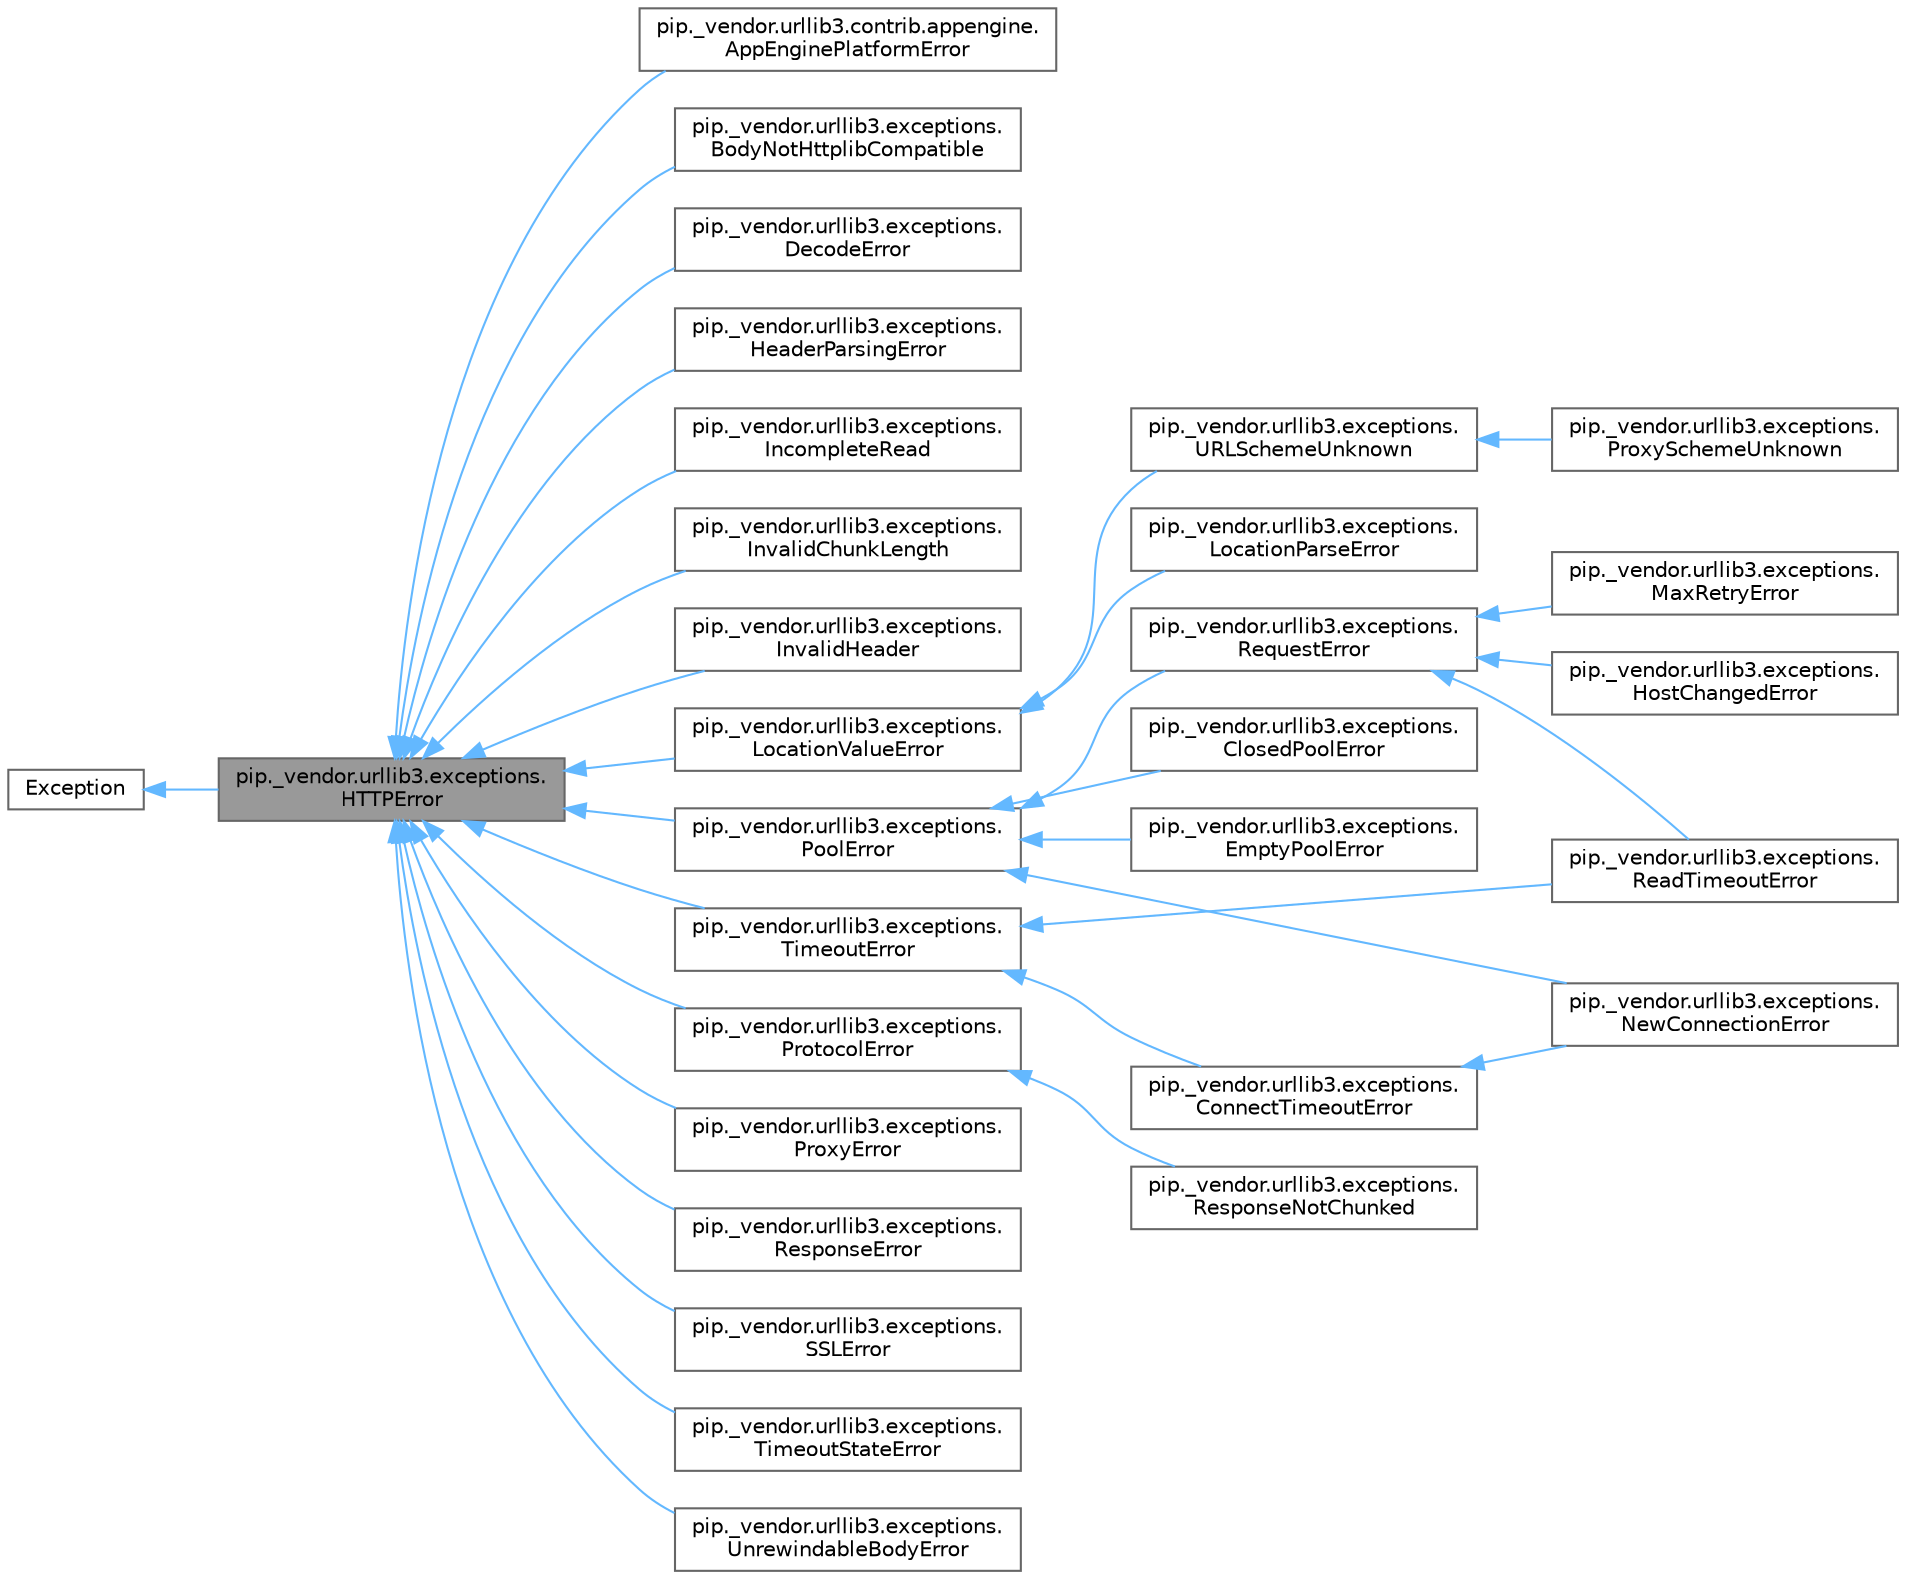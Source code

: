 digraph "pip._vendor.urllib3.exceptions.HTTPError"
{
 // LATEX_PDF_SIZE
  bgcolor="transparent";
  edge [fontname=Helvetica,fontsize=10,labelfontname=Helvetica,labelfontsize=10];
  node [fontname=Helvetica,fontsize=10,shape=box,height=0.2,width=0.4];
  rankdir="LR";
  Node1 [id="Node000001",label="pip._vendor.urllib3.exceptions.\lHTTPError",height=0.2,width=0.4,color="gray40", fillcolor="grey60", style="filled", fontcolor="black",tooltip=" "];
  Node2 -> Node1 [id="edge1_Node000001_Node000002",dir="back",color="steelblue1",style="solid",tooltip=" "];
  Node2 [id="Node000002",label="Exception",height=0.2,width=0.4,color="gray40", fillcolor="white", style="filled",tooltip=" "];
  Node1 -> Node3 [id="edge2_Node000001_Node000003",dir="back",color="steelblue1",style="solid",tooltip=" "];
  Node3 [id="Node000003",label="pip._vendor.urllib3.contrib.appengine.\lAppEnginePlatformError",height=0.2,width=0.4,color="gray40", fillcolor="white", style="filled",URL="$classpip_1_1__vendor_1_1urllib3_1_1contrib_1_1appengine_1_1_app_engine_platform_error.html",tooltip=" "];
  Node1 -> Node4 [id="edge3_Node000001_Node000004",dir="back",color="steelblue1",style="solid",tooltip=" "];
  Node4 [id="Node000004",label="pip._vendor.urllib3.exceptions.\lBodyNotHttplibCompatible",height=0.2,width=0.4,color="gray40", fillcolor="white", style="filled",URL="$classpip_1_1__vendor_1_1urllib3_1_1exceptions_1_1_body_not_httplib_compatible.html",tooltip=" "];
  Node1 -> Node5 [id="edge4_Node000001_Node000005",dir="back",color="steelblue1",style="solid",tooltip=" "];
  Node5 [id="Node000005",label="pip._vendor.urllib3.exceptions.\lDecodeError",height=0.2,width=0.4,color="gray40", fillcolor="white", style="filled",URL="$classpip_1_1__vendor_1_1urllib3_1_1exceptions_1_1_decode_error.html",tooltip=" "];
  Node1 -> Node6 [id="edge5_Node000001_Node000006",dir="back",color="steelblue1",style="solid",tooltip=" "];
  Node6 [id="Node000006",label="pip._vendor.urllib3.exceptions.\lHeaderParsingError",height=0.2,width=0.4,color="gray40", fillcolor="white", style="filled",URL="$classpip_1_1__vendor_1_1urllib3_1_1exceptions_1_1_header_parsing_error.html",tooltip=" "];
  Node1 -> Node7 [id="edge6_Node000001_Node000007",dir="back",color="steelblue1",style="solid",tooltip=" "];
  Node7 [id="Node000007",label="pip._vendor.urllib3.exceptions.\lIncompleteRead",height=0.2,width=0.4,color="gray40", fillcolor="white", style="filled",URL="$classpip_1_1__vendor_1_1urllib3_1_1exceptions_1_1_incomplete_read.html",tooltip=" "];
  Node1 -> Node8 [id="edge7_Node000001_Node000008",dir="back",color="steelblue1",style="solid",tooltip=" "];
  Node8 [id="Node000008",label="pip._vendor.urllib3.exceptions.\lInvalidChunkLength",height=0.2,width=0.4,color="gray40", fillcolor="white", style="filled",URL="$classpip_1_1__vendor_1_1urllib3_1_1exceptions_1_1_invalid_chunk_length.html",tooltip=" "];
  Node1 -> Node9 [id="edge8_Node000001_Node000009",dir="back",color="steelblue1",style="solid",tooltip=" "];
  Node9 [id="Node000009",label="pip._vendor.urllib3.exceptions.\lInvalidHeader",height=0.2,width=0.4,color="gray40", fillcolor="white", style="filled",URL="$classpip_1_1__vendor_1_1urllib3_1_1exceptions_1_1_invalid_header.html",tooltip=" "];
  Node1 -> Node10 [id="edge9_Node000001_Node000010",dir="back",color="steelblue1",style="solid",tooltip=" "];
  Node10 [id="Node000010",label="pip._vendor.urllib3.exceptions.\lLocationValueError",height=0.2,width=0.4,color="gray40", fillcolor="white", style="filled",URL="$classpip_1_1__vendor_1_1urllib3_1_1exceptions_1_1_location_value_error.html",tooltip=" "];
  Node10 -> Node11 [id="edge10_Node000010_Node000011",dir="back",color="steelblue1",style="solid",tooltip=" "];
  Node11 [id="Node000011",label="pip._vendor.urllib3.exceptions.\lLocationParseError",height=0.2,width=0.4,color="gray40", fillcolor="white", style="filled",URL="$classpip_1_1__vendor_1_1urllib3_1_1exceptions_1_1_location_parse_error.html",tooltip=" "];
  Node10 -> Node12 [id="edge11_Node000010_Node000012",dir="back",color="steelblue1",style="solid",tooltip=" "];
  Node12 [id="Node000012",label="pip._vendor.urllib3.exceptions.\lURLSchemeUnknown",height=0.2,width=0.4,color="gray40", fillcolor="white", style="filled",URL="$classpip_1_1__vendor_1_1urllib3_1_1exceptions_1_1_u_r_l_scheme_unknown.html",tooltip=" "];
  Node12 -> Node13 [id="edge12_Node000012_Node000013",dir="back",color="steelblue1",style="solid",tooltip=" "];
  Node13 [id="Node000013",label="pip._vendor.urllib3.exceptions.\lProxySchemeUnknown",height=0.2,width=0.4,color="gray40", fillcolor="white", style="filled",URL="$classpip_1_1__vendor_1_1urllib3_1_1exceptions_1_1_proxy_scheme_unknown.html",tooltip=" "];
  Node1 -> Node14 [id="edge13_Node000001_Node000014",dir="back",color="steelblue1",style="solid",tooltip=" "];
  Node14 [id="Node000014",label="pip._vendor.urllib3.exceptions.\lPoolError",height=0.2,width=0.4,color="gray40", fillcolor="white", style="filled",URL="$classpip_1_1__vendor_1_1urllib3_1_1exceptions_1_1_pool_error.html",tooltip=" "];
  Node14 -> Node15 [id="edge14_Node000014_Node000015",dir="back",color="steelblue1",style="solid",tooltip=" "];
  Node15 [id="Node000015",label="pip._vendor.urllib3.exceptions.\lClosedPoolError",height=0.2,width=0.4,color="gray40", fillcolor="white", style="filled",URL="$classpip_1_1__vendor_1_1urllib3_1_1exceptions_1_1_closed_pool_error.html",tooltip=" "];
  Node14 -> Node16 [id="edge15_Node000014_Node000016",dir="back",color="steelblue1",style="solid",tooltip=" "];
  Node16 [id="Node000016",label="pip._vendor.urllib3.exceptions.\lEmptyPoolError",height=0.2,width=0.4,color="gray40", fillcolor="white", style="filled",URL="$classpip_1_1__vendor_1_1urllib3_1_1exceptions_1_1_empty_pool_error.html",tooltip=" "];
  Node14 -> Node17 [id="edge16_Node000014_Node000017",dir="back",color="steelblue1",style="solid",tooltip=" "];
  Node17 [id="Node000017",label="pip._vendor.urllib3.exceptions.\lNewConnectionError",height=0.2,width=0.4,color="gray40", fillcolor="white", style="filled",URL="$classpip_1_1__vendor_1_1urllib3_1_1exceptions_1_1_new_connection_error.html",tooltip=" "];
  Node14 -> Node18 [id="edge17_Node000014_Node000018",dir="back",color="steelblue1",style="solid",tooltip=" "];
  Node18 [id="Node000018",label="pip._vendor.urllib3.exceptions.\lRequestError",height=0.2,width=0.4,color="gray40", fillcolor="white", style="filled",URL="$classpip_1_1__vendor_1_1urllib3_1_1exceptions_1_1_request_error.html",tooltip=" "];
  Node18 -> Node19 [id="edge18_Node000018_Node000019",dir="back",color="steelblue1",style="solid",tooltip=" "];
  Node19 [id="Node000019",label="pip._vendor.urllib3.exceptions.\lHostChangedError",height=0.2,width=0.4,color="gray40", fillcolor="white", style="filled",URL="$classpip_1_1__vendor_1_1urllib3_1_1exceptions_1_1_host_changed_error.html",tooltip=" "];
  Node18 -> Node20 [id="edge19_Node000018_Node000020",dir="back",color="steelblue1",style="solid",tooltip=" "];
  Node20 [id="Node000020",label="pip._vendor.urllib3.exceptions.\lMaxRetryError",height=0.2,width=0.4,color="gray40", fillcolor="white", style="filled",URL="$classpip_1_1__vendor_1_1urllib3_1_1exceptions_1_1_max_retry_error.html",tooltip=" "];
  Node18 -> Node21 [id="edge20_Node000018_Node000021",dir="back",color="steelblue1",style="solid",tooltip=" "];
  Node21 [id="Node000021",label="pip._vendor.urllib3.exceptions.\lReadTimeoutError",height=0.2,width=0.4,color="gray40", fillcolor="white", style="filled",URL="$classpip_1_1__vendor_1_1urllib3_1_1exceptions_1_1_read_timeout_error.html",tooltip=" "];
  Node1 -> Node22 [id="edge21_Node000001_Node000022",dir="back",color="steelblue1",style="solid",tooltip=" "];
  Node22 [id="Node000022",label="pip._vendor.urllib3.exceptions.\lProtocolError",height=0.2,width=0.4,color="gray40", fillcolor="white", style="filled",URL="$classpip_1_1__vendor_1_1urllib3_1_1exceptions_1_1_protocol_error.html",tooltip=" "];
  Node22 -> Node23 [id="edge22_Node000022_Node000023",dir="back",color="steelblue1",style="solid",tooltip=" "];
  Node23 [id="Node000023",label="pip._vendor.urllib3.exceptions.\lResponseNotChunked",height=0.2,width=0.4,color="gray40", fillcolor="white", style="filled",URL="$classpip_1_1__vendor_1_1urllib3_1_1exceptions_1_1_response_not_chunked.html",tooltip=" "];
  Node1 -> Node24 [id="edge23_Node000001_Node000024",dir="back",color="steelblue1",style="solid",tooltip=" "];
  Node24 [id="Node000024",label="pip._vendor.urllib3.exceptions.\lProxyError",height=0.2,width=0.4,color="gray40", fillcolor="white", style="filled",URL="$classpip_1_1__vendor_1_1urllib3_1_1exceptions_1_1_proxy_error.html",tooltip=" "];
  Node1 -> Node25 [id="edge24_Node000001_Node000025",dir="back",color="steelblue1",style="solid",tooltip=" "];
  Node25 [id="Node000025",label="pip._vendor.urllib3.exceptions.\lResponseError",height=0.2,width=0.4,color="gray40", fillcolor="white", style="filled",URL="$classpip_1_1__vendor_1_1urllib3_1_1exceptions_1_1_response_error.html",tooltip=" "];
  Node1 -> Node26 [id="edge25_Node000001_Node000026",dir="back",color="steelblue1",style="solid",tooltip=" "];
  Node26 [id="Node000026",label="pip._vendor.urllib3.exceptions.\lSSLError",height=0.2,width=0.4,color="gray40", fillcolor="white", style="filled",URL="$classpip_1_1__vendor_1_1urllib3_1_1exceptions_1_1_s_s_l_error.html",tooltip=" "];
  Node1 -> Node27 [id="edge26_Node000001_Node000027",dir="back",color="steelblue1",style="solid",tooltip=" "];
  Node27 [id="Node000027",label="pip._vendor.urllib3.exceptions.\lTimeoutError",height=0.2,width=0.4,color="gray40", fillcolor="white", style="filled",URL="$classpip_1_1__vendor_1_1urllib3_1_1exceptions_1_1_timeout_error.html",tooltip=" "];
  Node27 -> Node28 [id="edge27_Node000027_Node000028",dir="back",color="steelblue1",style="solid",tooltip=" "];
  Node28 [id="Node000028",label="pip._vendor.urllib3.exceptions.\lConnectTimeoutError",height=0.2,width=0.4,color="gray40", fillcolor="white", style="filled",URL="$classpip_1_1__vendor_1_1urllib3_1_1exceptions_1_1_connect_timeout_error.html",tooltip=" "];
  Node28 -> Node17 [id="edge28_Node000028_Node000017",dir="back",color="steelblue1",style="solid",tooltip=" "];
  Node27 -> Node21 [id="edge29_Node000027_Node000021",dir="back",color="steelblue1",style="solid",tooltip=" "];
  Node1 -> Node29 [id="edge30_Node000001_Node000029",dir="back",color="steelblue1",style="solid",tooltip=" "];
  Node29 [id="Node000029",label="pip._vendor.urllib3.exceptions.\lTimeoutStateError",height=0.2,width=0.4,color="gray40", fillcolor="white", style="filled",URL="$classpip_1_1__vendor_1_1urllib3_1_1exceptions_1_1_timeout_state_error.html",tooltip=" "];
  Node1 -> Node30 [id="edge31_Node000001_Node000030",dir="back",color="steelblue1",style="solid",tooltip=" "];
  Node30 [id="Node000030",label="pip._vendor.urllib3.exceptions.\lUnrewindableBodyError",height=0.2,width=0.4,color="gray40", fillcolor="white", style="filled",URL="$classpip_1_1__vendor_1_1urllib3_1_1exceptions_1_1_unrewindable_body_error.html",tooltip=" "];
}
